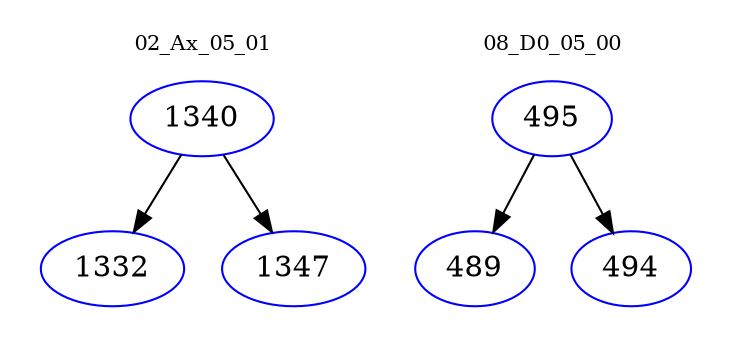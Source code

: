 digraph{
subgraph cluster_0 {
color = white
label = "02_Ax_05_01";
fontsize=10;
T0_1340 [label="1340", color="blue"]
T0_1340 -> T0_1332 [color="black"]
T0_1332 [label="1332", color="blue"]
T0_1340 -> T0_1347 [color="black"]
T0_1347 [label="1347", color="blue"]
}
subgraph cluster_1 {
color = white
label = "08_D0_05_00";
fontsize=10;
T1_495 [label="495", color="blue"]
T1_495 -> T1_489 [color="black"]
T1_489 [label="489", color="blue"]
T1_495 -> T1_494 [color="black"]
T1_494 [label="494", color="blue"]
}
}
